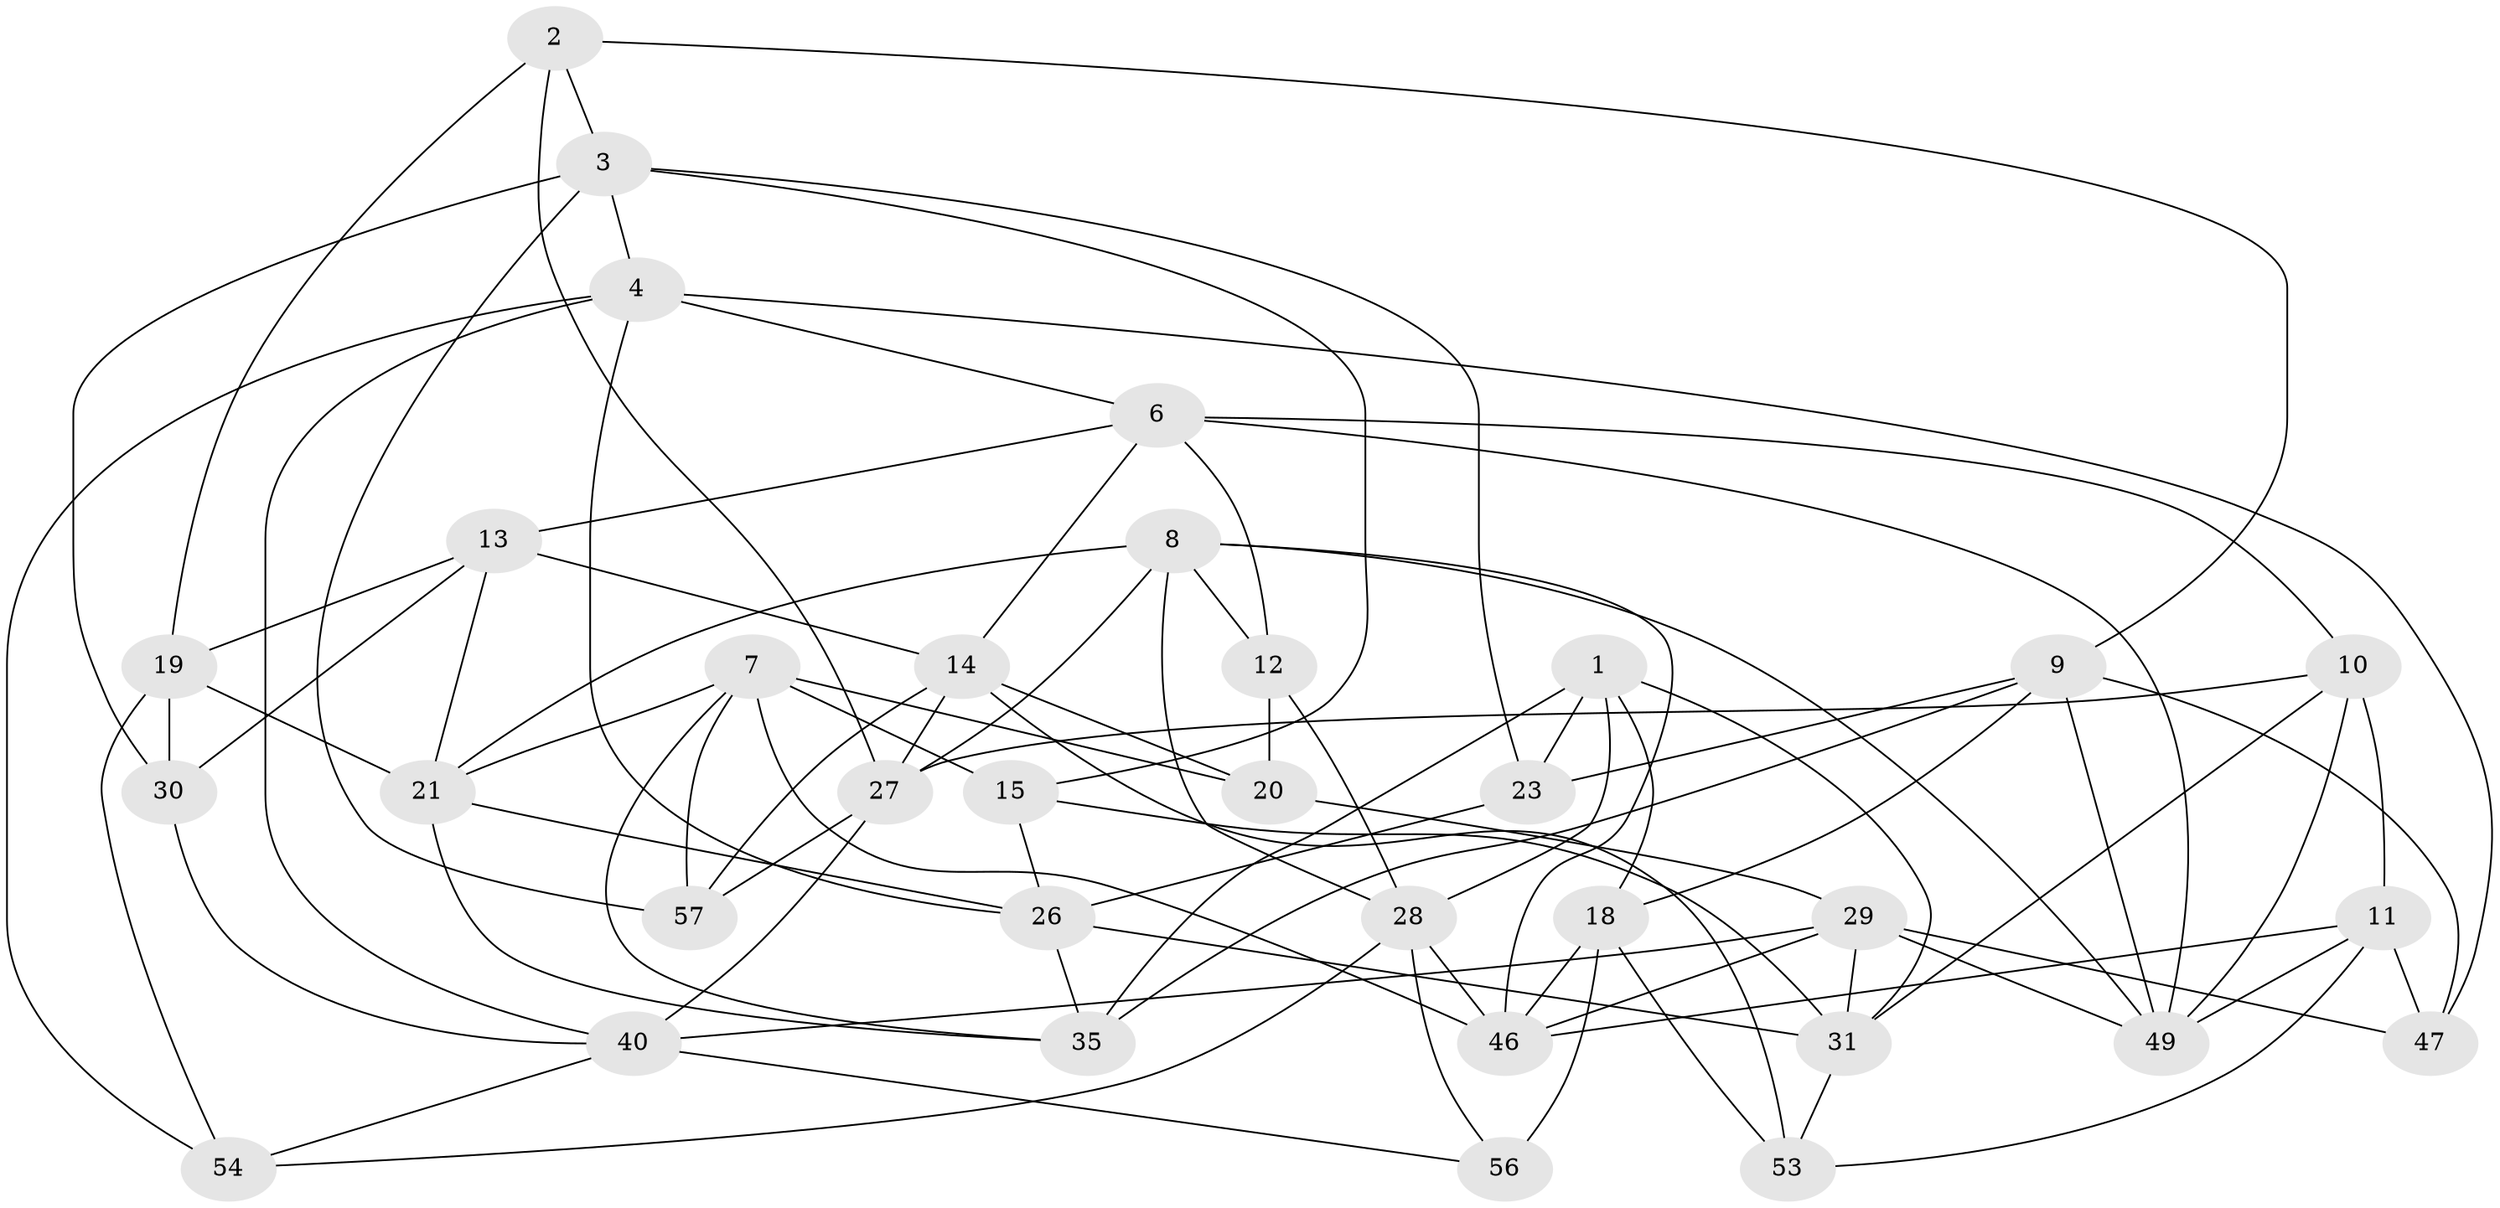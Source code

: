 // Generated by graph-tools (version 1.1) at 2025/52/02/27/25 19:52:33]
// undirected, 34 vertices, 87 edges
graph export_dot {
graph [start="1"]
  node [color=gray90,style=filled];
  1 [super="+45"];
  2;
  3 [super="+16"];
  4 [super="+5"];
  6 [super="+17"];
  7 [super="+39"];
  8 [super="+55"];
  9 [super="+32"];
  10 [super="+36"];
  11 [super="+24"];
  12;
  13 [super="+25"];
  14 [super="+42"];
  15;
  18 [super="+41"];
  19 [super="+34"];
  20;
  21 [super="+22"];
  23;
  26 [super="+37"];
  27 [super="+44"];
  28 [super="+38"];
  29 [super="+33"];
  30;
  31 [super="+43"];
  35 [super="+51"];
  40 [super="+52"];
  46 [super="+48"];
  47;
  49 [super="+50"];
  53;
  54;
  56;
  57;
  1 -- 28;
  1 -- 35 [weight=2];
  1 -- 18;
  1 -- 31;
  1 -- 23;
  2 -- 27;
  2 -- 9;
  2 -- 3;
  2 -- 19;
  3 -- 23;
  3 -- 30;
  3 -- 57;
  3 -- 15;
  3 -- 4;
  4 -- 54;
  4 -- 6;
  4 -- 26;
  4 -- 40;
  4 -- 47;
  6 -- 12;
  6 -- 10;
  6 -- 13;
  6 -- 14;
  6 -- 49;
  7 -- 57;
  7 -- 20;
  7 -- 46;
  7 -- 35;
  7 -- 15;
  7 -- 21;
  8 -- 27;
  8 -- 21;
  8 -- 46;
  8 -- 49;
  8 -- 12;
  8 -- 28;
  9 -- 23;
  9 -- 49;
  9 -- 18;
  9 -- 35;
  9 -- 47;
  10 -- 31;
  10 -- 11 [weight=2];
  10 -- 27;
  10 -- 49;
  11 -- 53;
  11 -- 47;
  11 -- 46;
  11 -- 49;
  12 -- 20;
  12 -- 28;
  13 -- 19 [weight=2];
  13 -- 30;
  13 -- 14;
  13 -- 21;
  14 -- 27;
  14 -- 57;
  14 -- 20;
  14 -- 53;
  15 -- 31;
  15 -- 26;
  18 -- 53;
  18 -- 56 [weight=2];
  18 -- 46;
  19 -- 54;
  19 -- 30;
  19 -- 21;
  20 -- 29;
  21 -- 26;
  21 -- 35;
  23 -- 26;
  26 -- 31;
  26 -- 35;
  27 -- 57;
  27 -- 40;
  28 -- 56;
  28 -- 54;
  28 -- 46;
  29 -- 46;
  29 -- 47;
  29 -- 40;
  29 -- 31;
  29 -- 49;
  30 -- 40;
  31 -- 53;
  40 -- 56;
  40 -- 54;
}
